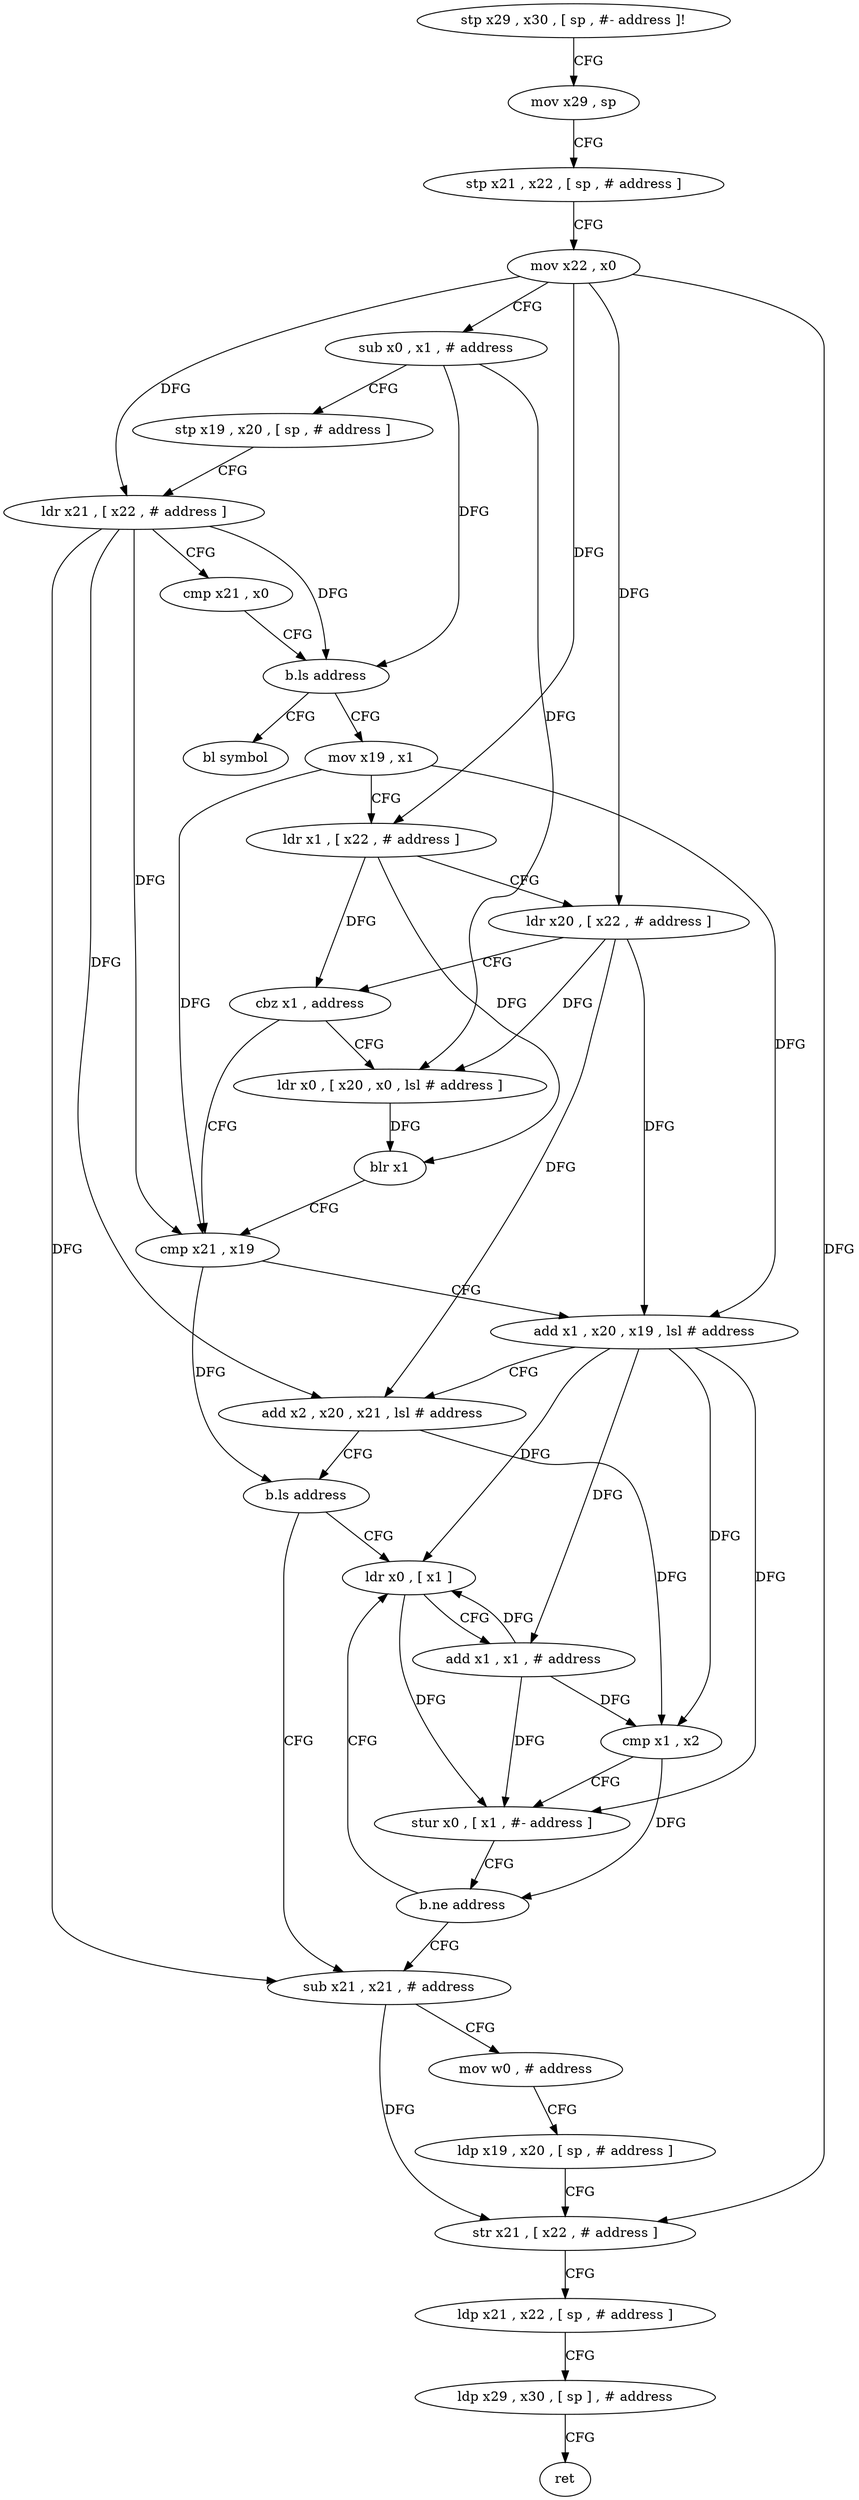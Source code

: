 digraph "func" {
"150256" [label = "stp x29 , x30 , [ sp , #- address ]!" ]
"150260" [label = "mov x29 , sp" ]
"150264" [label = "stp x21 , x22 , [ sp , # address ]" ]
"150268" [label = "mov x22 , x0" ]
"150272" [label = "sub x0 , x1 , # address" ]
"150276" [label = "stp x19 , x20 , [ sp , # address ]" ]
"150280" [label = "ldr x21 , [ x22 , # address ]" ]
"150284" [label = "cmp x21 , x0" ]
"150288" [label = "b.ls address" ]
"150380" [label = "bl symbol" ]
"150292" [label = "mov x19 , x1" ]
"150296" [label = "ldr x1 , [ x22 , # address ]" ]
"150300" [label = "ldr x20 , [ x22 , # address ]" ]
"150304" [label = "cbz x1 , address" ]
"150316" [label = "cmp x21 , x19" ]
"150308" [label = "ldr x0 , [ x20 , x0 , lsl # address ]" ]
"150320" [label = "add x1 , x20 , x19 , lsl # address" ]
"150324" [label = "add x2 , x20 , x21 , lsl # address" ]
"150328" [label = "b.ls address" ]
"150352" [label = "sub x21 , x21 , # address" ]
"150332" [label = "ldr x0 , [ x1 ]" ]
"150312" [label = "blr x1" ]
"150356" [label = "mov w0 , # address" ]
"150360" [label = "ldp x19 , x20 , [ sp , # address ]" ]
"150364" [label = "str x21 , [ x22 , # address ]" ]
"150368" [label = "ldp x21 , x22 , [ sp , # address ]" ]
"150372" [label = "ldp x29 , x30 , [ sp ] , # address" ]
"150376" [label = "ret" ]
"150336" [label = "add x1 , x1 , # address" ]
"150340" [label = "cmp x1 , x2" ]
"150344" [label = "stur x0 , [ x1 , #- address ]" ]
"150348" [label = "b.ne address" ]
"150256" -> "150260" [ label = "CFG" ]
"150260" -> "150264" [ label = "CFG" ]
"150264" -> "150268" [ label = "CFG" ]
"150268" -> "150272" [ label = "CFG" ]
"150268" -> "150280" [ label = "DFG" ]
"150268" -> "150296" [ label = "DFG" ]
"150268" -> "150300" [ label = "DFG" ]
"150268" -> "150364" [ label = "DFG" ]
"150272" -> "150276" [ label = "CFG" ]
"150272" -> "150288" [ label = "DFG" ]
"150272" -> "150308" [ label = "DFG" ]
"150276" -> "150280" [ label = "CFG" ]
"150280" -> "150284" [ label = "CFG" ]
"150280" -> "150288" [ label = "DFG" ]
"150280" -> "150316" [ label = "DFG" ]
"150280" -> "150324" [ label = "DFG" ]
"150280" -> "150352" [ label = "DFG" ]
"150284" -> "150288" [ label = "CFG" ]
"150288" -> "150380" [ label = "CFG" ]
"150288" -> "150292" [ label = "CFG" ]
"150292" -> "150296" [ label = "CFG" ]
"150292" -> "150316" [ label = "DFG" ]
"150292" -> "150320" [ label = "DFG" ]
"150296" -> "150300" [ label = "CFG" ]
"150296" -> "150304" [ label = "DFG" ]
"150296" -> "150312" [ label = "DFG" ]
"150300" -> "150304" [ label = "CFG" ]
"150300" -> "150320" [ label = "DFG" ]
"150300" -> "150324" [ label = "DFG" ]
"150300" -> "150308" [ label = "DFG" ]
"150304" -> "150316" [ label = "CFG" ]
"150304" -> "150308" [ label = "CFG" ]
"150316" -> "150320" [ label = "CFG" ]
"150316" -> "150328" [ label = "DFG" ]
"150308" -> "150312" [ label = "DFG" ]
"150320" -> "150324" [ label = "CFG" ]
"150320" -> "150332" [ label = "DFG" ]
"150320" -> "150336" [ label = "DFG" ]
"150320" -> "150340" [ label = "DFG" ]
"150320" -> "150344" [ label = "DFG" ]
"150324" -> "150328" [ label = "CFG" ]
"150324" -> "150340" [ label = "DFG" ]
"150328" -> "150352" [ label = "CFG" ]
"150328" -> "150332" [ label = "CFG" ]
"150352" -> "150356" [ label = "CFG" ]
"150352" -> "150364" [ label = "DFG" ]
"150332" -> "150336" [ label = "CFG" ]
"150332" -> "150344" [ label = "DFG" ]
"150312" -> "150316" [ label = "CFG" ]
"150356" -> "150360" [ label = "CFG" ]
"150360" -> "150364" [ label = "CFG" ]
"150364" -> "150368" [ label = "CFG" ]
"150368" -> "150372" [ label = "CFG" ]
"150372" -> "150376" [ label = "CFG" ]
"150336" -> "150340" [ label = "DFG" ]
"150336" -> "150332" [ label = "DFG" ]
"150336" -> "150344" [ label = "DFG" ]
"150340" -> "150344" [ label = "CFG" ]
"150340" -> "150348" [ label = "DFG" ]
"150344" -> "150348" [ label = "CFG" ]
"150348" -> "150332" [ label = "CFG" ]
"150348" -> "150352" [ label = "CFG" ]
}
